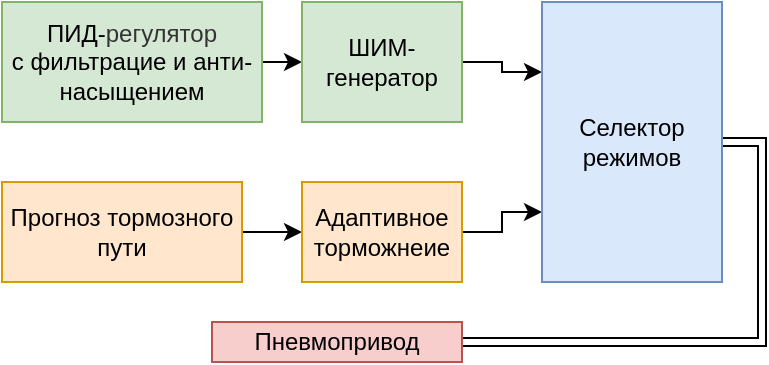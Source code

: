 <mxfile version="26.0.16">
  <diagram name="Страница — 1" id="npDiTwrK3X-9mZnQaVme">
    <mxGraphModel dx="580" dy="559" grid="1" gridSize="10" guides="1" tooltips="1" connect="1" arrows="1" fold="1" page="1" pageScale="1" pageWidth="827" pageHeight="1169" math="1" shadow="0">
      <root>
        <mxCell id="0" />
        <mxCell id="1" parent="0" />
        <mxCell id="sTC89WvsWNrZ1mOsf9iD-3" style="edgeStyle=orthogonalEdgeStyle;rounded=0;orthogonalLoop=1;jettySize=auto;html=1;exitX=1;exitY=0.5;exitDx=0;exitDy=0;entryX=0;entryY=0.5;entryDx=0;entryDy=0;" edge="1" parent="1" source="sTC89WvsWNrZ1mOsf9iD-1" target="sTC89WvsWNrZ1mOsf9iD-2">
          <mxGeometry relative="1" as="geometry" />
        </mxCell>
        <mxCell id="sTC89WvsWNrZ1mOsf9iD-1" value="ПИД-&lt;span style=&quot;background-color: transparent; color: light-dark(rgb(51, 51, 51), rgb(193, 193, 193));&quot;&gt;регулятор&lt;/span&gt;&lt;div&gt;с фильтрацие и анти-насыщением&lt;/div&gt;" style="rounded=0;whiteSpace=wrap;html=1;fillColor=#d5e8d4;strokeColor=#82b366;" vertex="1" parent="1">
          <mxGeometry x="190" y="300" width="130" height="60" as="geometry" />
        </mxCell>
        <mxCell id="sTC89WvsWNrZ1mOsf9iD-10" style="edgeStyle=orthogonalEdgeStyle;rounded=0;orthogonalLoop=1;jettySize=auto;html=1;exitX=1;exitY=0.5;exitDx=0;exitDy=0;entryX=0;entryY=0.25;entryDx=0;entryDy=0;" edge="1" parent="1" source="sTC89WvsWNrZ1mOsf9iD-2" target="sTC89WvsWNrZ1mOsf9iD-9">
          <mxGeometry relative="1" as="geometry" />
        </mxCell>
        <mxCell id="sTC89WvsWNrZ1mOsf9iD-2" value="ШИМ-&lt;div&gt;генератор&lt;/div&gt;" style="rounded=0;whiteSpace=wrap;html=1;fillColor=#d5e8d4;strokeColor=#82b366;" vertex="1" parent="1">
          <mxGeometry x="340" y="300" width="80" height="60" as="geometry" />
        </mxCell>
        <mxCell id="sTC89WvsWNrZ1mOsf9iD-8" value="" style="edgeStyle=orthogonalEdgeStyle;rounded=0;orthogonalLoop=1;jettySize=auto;html=1;" edge="1" parent="1" source="sTC89WvsWNrZ1mOsf9iD-4" target="sTC89WvsWNrZ1mOsf9iD-7">
          <mxGeometry relative="1" as="geometry" />
        </mxCell>
        <mxCell id="sTC89WvsWNrZ1mOsf9iD-4" value="Прогноз тормозного пути" style="rounded=0;whiteSpace=wrap;html=1;fillColor=#ffe6cc;strokeColor=#d79b00;" vertex="1" parent="1">
          <mxGeometry x="190" y="390" width="120" height="50" as="geometry" />
        </mxCell>
        <mxCell id="sTC89WvsWNrZ1mOsf9iD-11" style="edgeStyle=orthogonalEdgeStyle;rounded=0;orthogonalLoop=1;jettySize=auto;html=1;exitX=1;exitY=0.5;exitDx=0;exitDy=0;entryX=0;entryY=0.75;entryDx=0;entryDy=0;" edge="1" parent="1" source="sTC89WvsWNrZ1mOsf9iD-7" target="sTC89WvsWNrZ1mOsf9iD-9">
          <mxGeometry relative="1" as="geometry" />
        </mxCell>
        <mxCell id="sTC89WvsWNrZ1mOsf9iD-7" value="Адаптивное&lt;div&gt;торможнеие&lt;/div&gt;" style="rounded=0;whiteSpace=wrap;html=1;fillColor=#ffe6cc;strokeColor=#d79b00;" vertex="1" parent="1">
          <mxGeometry x="340" y="390" width="80" height="50" as="geometry" />
        </mxCell>
        <mxCell id="sTC89WvsWNrZ1mOsf9iD-13" value="" style="edgeStyle=orthogonalEdgeStyle;rounded=0;orthogonalLoop=1;jettySize=auto;html=1;entryX=0.5;entryY=0;entryDx=0;entryDy=0;exitX=1;exitY=0.5;exitDx=0;exitDy=0;shape=link;" edge="1" parent="1" source="sTC89WvsWNrZ1mOsf9iD-9" target="sTC89WvsWNrZ1mOsf9iD-12">
          <mxGeometry relative="1" as="geometry" />
        </mxCell>
        <mxCell id="sTC89WvsWNrZ1mOsf9iD-9" value="Селектор&lt;div&gt;режимов&lt;/div&gt;" style="rounded=0;whiteSpace=wrap;html=1;fillColor=#dae8fc;strokeColor=#6c8ebf;" vertex="1" parent="1">
          <mxGeometry x="460" y="300" width="90" height="140" as="geometry" />
        </mxCell>
        <mxCell id="sTC89WvsWNrZ1mOsf9iD-12" value="Пневмопривод" style="rounded=0;whiteSpace=wrap;html=1;fillColor=#f8cecc;strokeColor=#b85450;direction=south;" vertex="1" parent="1">
          <mxGeometry x="295" y="460" width="125" height="20" as="geometry" />
        </mxCell>
      </root>
    </mxGraphModel>
  </diagram>
</mxfile>

